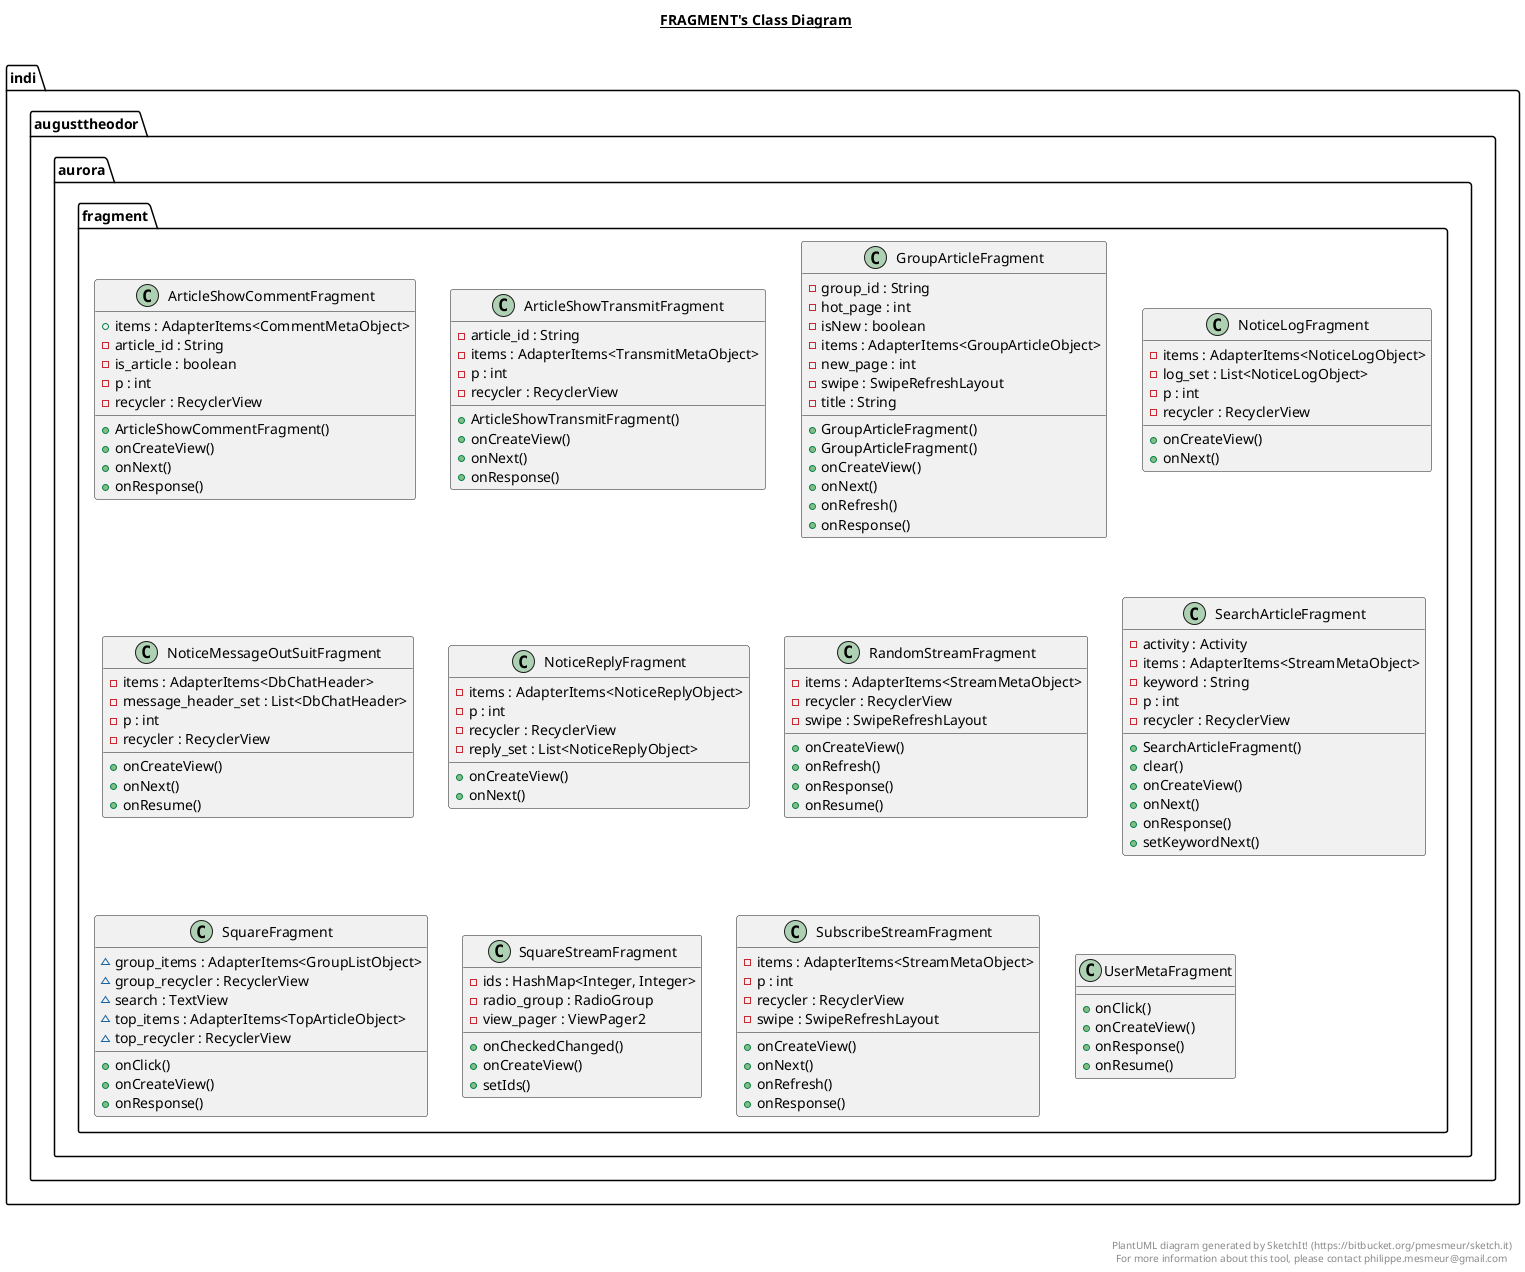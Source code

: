 @startuml

title __FRAGMENT's Class Diagram__\n


    namespace indi.augusttheodor.aurora {
      namespace fragment {
        class indi.augusttheodor.aurora.fragment.ArticleShowCommentFragment {
            + items : AdapterItems<CommentMetaObject>
            - article_id : String
            - is_article : boolean
            - p : int
            - recycler : RecyclerView
            + ArticleShowCommentFragment()
            + onCreateView()
            + onNext()
            + onResponse()
        }
      }
    }
  
  


    namespace indi.augusttheodor.aurora {
      namespace fragment {
        class indi.augusttheodor.aurora.fragment.ArticleShowTransmitFragment {
            - article_id : String
            - items : AdapterItems<TransmitMetaObject>
            - p : int
            - recycler : RecyclerView
            + ArticleShowTransmitFragment()
            + onCreateView()
            + onNext()
            + onResponse()
        }
      }
    }

  


    namespace indi.augusttheodor.aurora {
      namespace fragment {
        class indi.augusttheodor.aurora.fragment.GroupArticleFragment {
            - group_id : String
            - hot_page : int
            - isNew : boolean
            - items : AdapterItems<GroupArticleObject>
            - new_page : int
            - swipe : SwipeRefreshLayout
            - title : String
            + GroupArticleFragment()
            + GroupArticleFragment()
            + onCreateView()
            + onNext()
            + onRefresh()
            + onResponse()
        }
      }
    }
  
  


    namespace indi.augusttheodor.aurora {
      namespace fragment {
        class indi.augusttheodor.aurora.fragment.NoticeLogFragment {
            - items : AdapterItems<NoticeLogObject>
            - log_set : List<NoticeLogObject>
            - p : int
            - recycler : RecyclerView
            + onCreateView()
            + onNext()
        }
      }
    }
  
  


    namespace indi.augusttheodor.aurora {
      namespace fragment {
        class indi.augusttheodor.aurora.fragment.NoticeMessageOutSuitFragment {
            - items : AdapterItems<DbChatHeader>
            - message_header_set : List<DbChatHeader>
            - p : int
            - recycler : RecyclerView
            + onCreateView()
            + onNext()
            + onResume()
        }
      }
    }
  
  


    namespace indi.augusttheodor.aurora {
      namespace fragment {
        class indi.augusttheodor.aurora.fragment.NoticeReplyFragment {
            - items : AdapterItems<NoticeReplyObject>
            - p : int
            - recycler : RecyclerView
            - reply_set : List<NoticeReplyObject>
            + onCreateView()
            + onNext()
        }
      }
    }
  
  


    namespace indi.augusttheodor.aurora {
      namespace fragment {
        class indi.augusttheodor.aurora.fragment.RandomStreamFragment {
            - items : AdapterItems<StreamMetaObject>
            - recycler : RecyclerView
            - swipe : SwipeRefreshLayout
            + onCreateView()
            + onRefresh()
            + onResponse()
            + onResume()
        }
      }
    }
  
  


    namespace indi.augusttheodor.aurora {
      namespace fragment {
        class indi.augusttheodor.aurora.fragment.SearchArticleFragment {
            - activity : Activity
            - items : AdapterItems<StreamMetaObject>
            - keyword : String
            - p : int
            - recycler : RecyclerView
            + SearchArticleFragment()
            + clear()
            + onCreateView()
            + onNext()
            + onResponse()
            + setKeywordNext()
        }
      }
    }
  

  
  


    namespace indi.augusttheodor.aurora {
      namespace fragment {
        class indi.augusttheodor.aurora.fragment.SquareFragment {
            ~ group_items : AdapterItems<GroupListObject>
            ~ group_recycler : RecyclerView
            ~ search : TextView
            ~ top_items : AdapterItems<TopArticleObject>
            ~ top_recycler : RecyclerView
            + onClick()
            + onCreateView()
            + onResponse()
        }
      }
    }
  
  


    namespace indi.augusttheodor.aurora {
      namespace fragment {
        class indi.augusttheodor.aurora.fragment.SquareStreamFragment {
            - ids : HashMap<Integer, Integer>
            - radio_group : RadioGroup
            - view_pager : ViewPager2
            + onCheckedChanged()
            + onCreateView()
            + setIds()
        }
      }
    }
  

  
  


  


    namespace indi.augusttheodor.aurora {
      namespace fragment {
        class indi.augusttheodor.aurora.fragment.SubscribeStreamFragment {
            - items : AdapterItems<StreamMetaObject>
            - p : int
            - recycler : RecyclerView
            - swipe : SwipeRefreshLayout
            + onCreateView()
            + onNext()
            + onRefresh()
            + onResponse()
        }
      }
    }
  
  


    namespace indi.augusttheodor.aurora {
      namespace fragment {
        class indi.augusttheodor.aurora.fragment.UserMetaFragment {
            + onClick()
            + onCreateView()
            + onResponse()
            + onResume()
        }
      }
    }
  



right footer


PlantUML diagram generated by SketchIt! (https://bitbucket.org/pmesmeur/sketch.it)
For more information about this tool, please contact philippe.mesmeur@gmail.com
endfooter

@enduml
